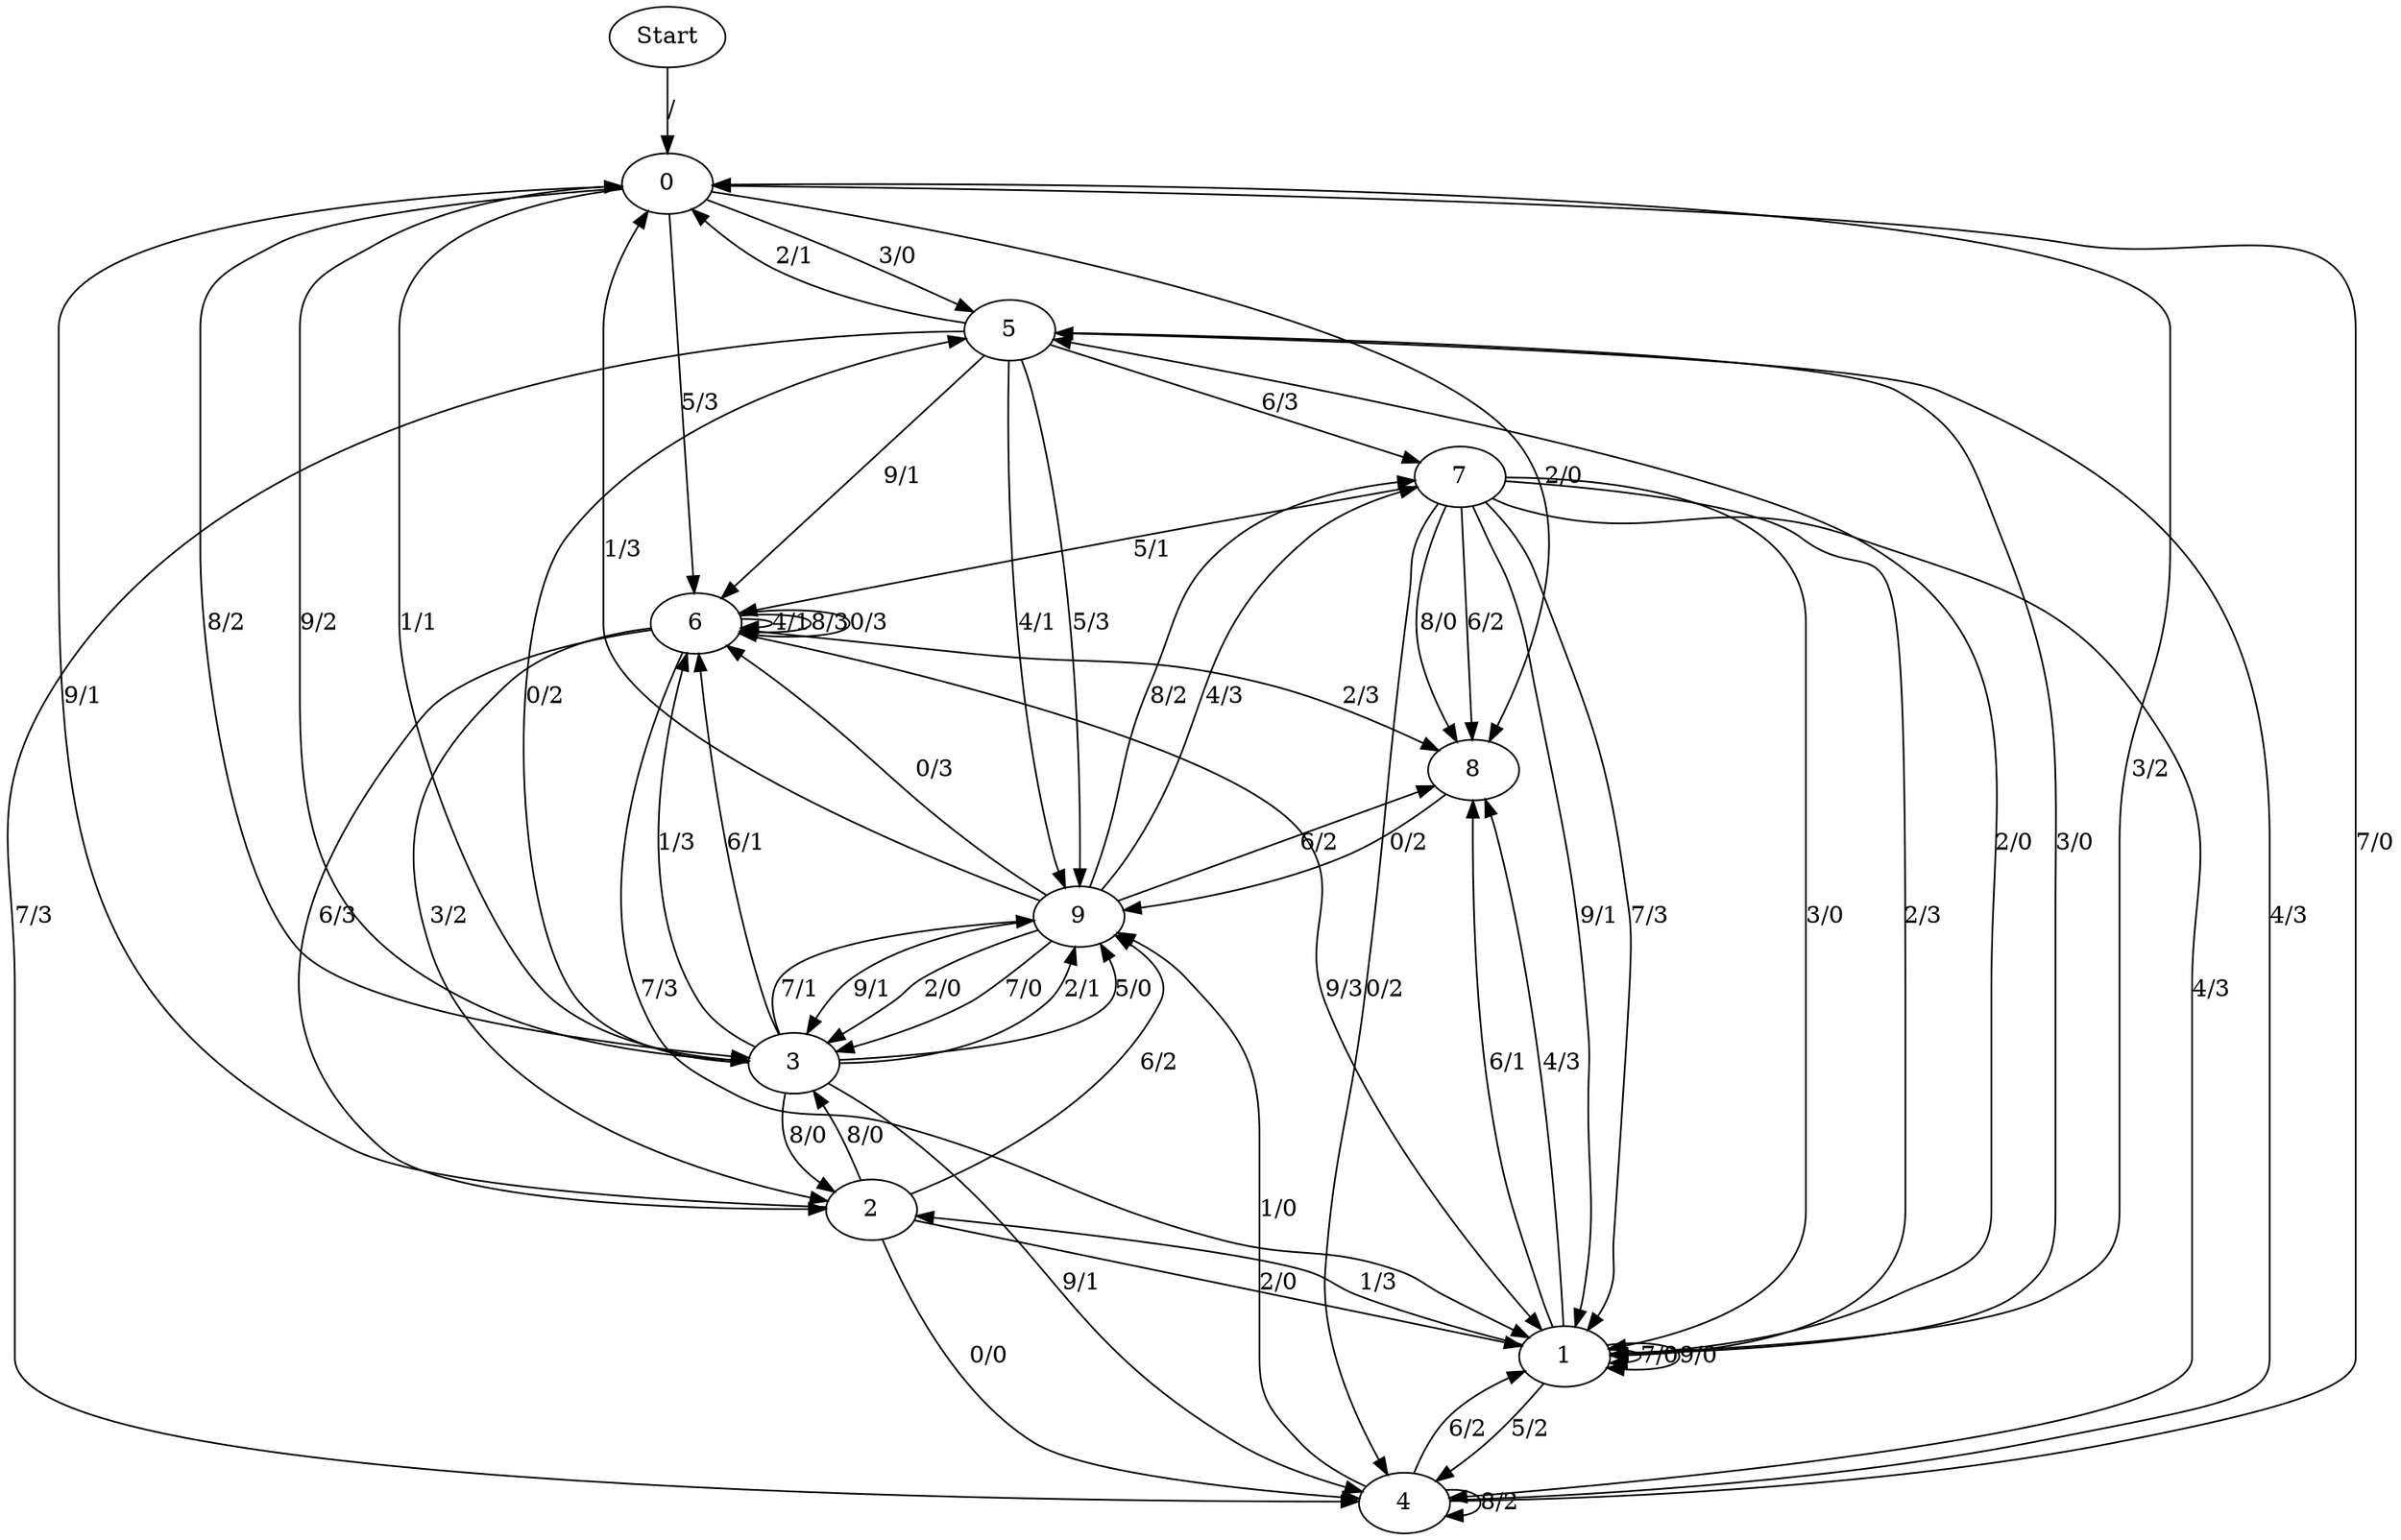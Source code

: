 digraph {
	Start -> 0 [label="/"]
	0 -> 5 [label="3/0"]
	0 -> 6 [label="5/3"]
	0 -> 3 [label="8/2"]
	0 -> 3 [label="9/2"]
	0 -> 3 [label="1/1"]
	0 -> 8 [label="2/0"]
	4 -> 0 [label="7/0"]
	4 -> 4 [label="8/2"]
	4 -> 9 [label="1/0"]
	4 -> 5 [label="4/3"]
	4 -> 1 [label="6/2"]
	9 -> 8 [label="6/2"]
	9 -> 3 [label="7/0"]
	9 -> 7 [label="8/2"]
	9 -> 3 [label="9/1"]
	9 -> 6 [label="0/3"]
	9 -> 0 [label="1/3"]
	9 -> 3 [label="2/0"]
	9 -> 7 [label="4/3"]
	7 -> 6 [label="5/1"]
	7 -> 8 [label="6/2"]
	7 -> 1 [label="9/1"]
	7 -> 4 [label="4/3"]
	7 -> 1 [label="7/3"]
	7 -> 1 [label="3/0"]
	7 -> 4 [label="0/2"]
	7 -> 8 [label="8/0"]
	7 -> 1 [label="2/3"]
	6 -> 6 [label="4/1"]
	6 -> 2 [label="6/3"]
	6 -> 1 [label="7/3"]
	6 -> 6 [label="8/3"]
	6 -> 1 [label="9/3"]
	6 -> 6 [label="0/3"]
	6 -> 8 [label="2/3"]
	6 -> 2 [label="3/2"]
	2 -> 3 [label="8/0"]
	2 -> 0 [label="9/1"]
	2 -> 4 [label="0/0"]
	2 -> 1 [label="2/0"]
	2 -> 9 [label="6/2"]
	3 -> 2 [label="8/0"]
	3 -> 4 [label="9/1"]
	3 -> 5 [label="0/2"]
	3 -> 6 [label="1/3"]
	3 -> 9 [label="2/1"]
	3 -> 9 [label="5/0"]
	3 -> 6 [label="6/1"]
	3 -> 9 [label="7/1"]
	5 -> 0 [label="2/1"]
	5 -> 1 [label="3/0"]
	5 -> 9 [label="4/1"]
	5 -> 9 [label="5/3"]
	5 -> 7 [label="6/3"]
	5 -> 4 [label="7/3"]
	5 -> 6 [label="9/1"]
	1 -> 4 [label="5/2"]
	1 -> 8 [label="6/1"]
	1 -> 1 [label="7/0"]
	1 -> 1 [label="9/0"]
	1 -> 2 [label="1/3"]
	1 -> 5 [label="2/0"]
	1 -> 0 [label="3/2"]
	1 -> 8 [label="4/3"]
	8 -> 9 [label="0/2"]
}